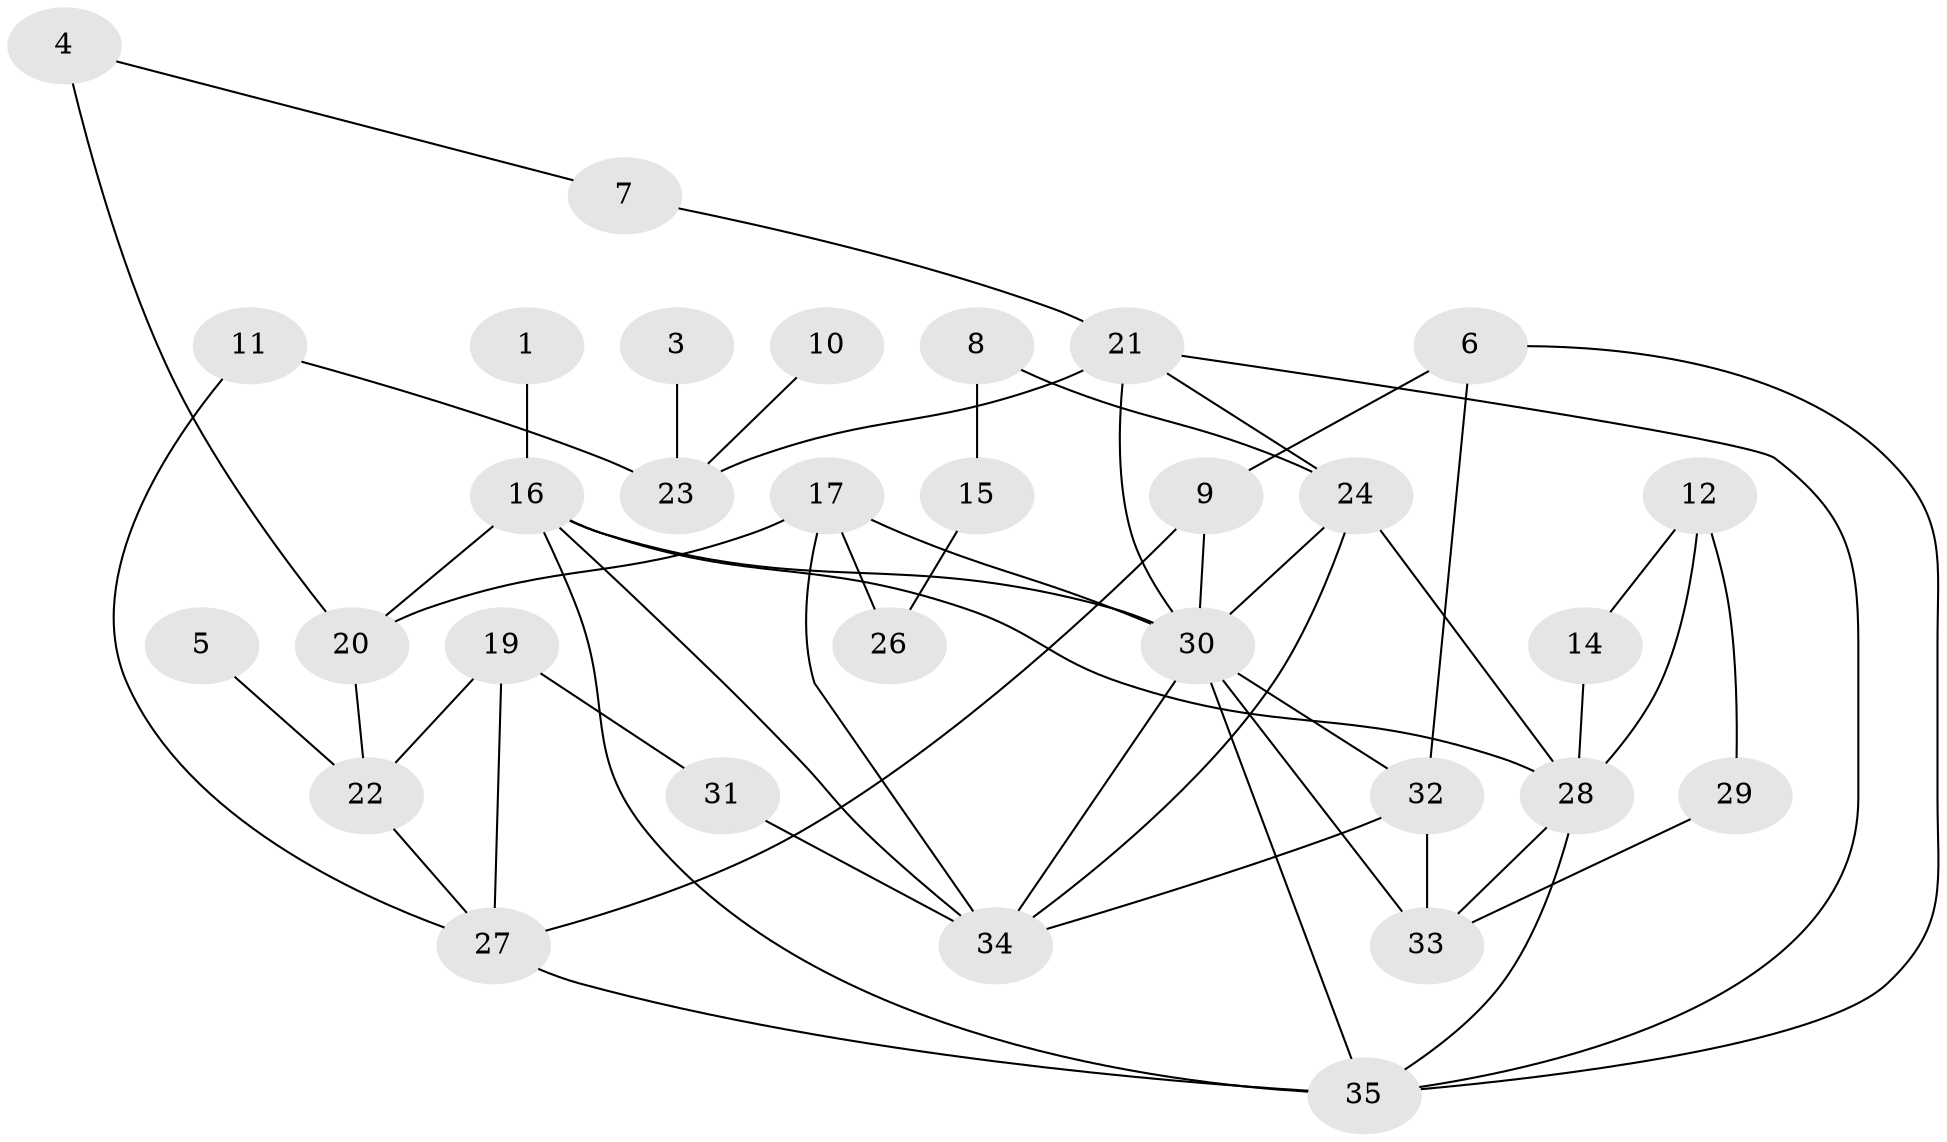 // original degree distribution, {1: 0.15942028985507245, 2: 0.30434782608695654, 5: 0.043478260869565216, 0: 0.028985507246376812, 3: 0.2463768115942029, 6: 0.07246376811594203, 8: 0.014492753623188406, 4: 0.11594202898550725, 7: 0.014492753623188406}
// Generated by graph-tools (version 1.1) at 2025/00/03/09/25 03:00:49]
// undirected, 31 vertices, 53 edges
graph export_dot {
graph [start="1"]
  node [color=gray90,style=filled];
  1;
  3;
  4;
  5;
  6;
  7;
  8;
  9;
  10;
  11;
  12;
  14;
  15;
  16;
  17;
  19;
  20;
  21;
  22;
  23;
  24;
  26;
  27;
  28;
  29;
  30;
  31;
  32;
  33;
  34;
  35;
  1 -- 16 [weight=1.0];
  3 -- 23 [weight=1.0];
  4 -- 7 [weight=1.0];
  4 -- 20 [weight=1.0];
  5 -- 22 [weight=1.0];
  6 -- 9 [weight=1.0];
  6 -- 32 [weight=1.0];
  6 -- 35 [weight=1.0];
  7 -- 21 [weight=1.0];
  8 -- 15 [weight=1.0];
  8 -- 24 [weight=1.0];
  9 -- 27 [weight=1.0];
  9 -- 30 [weight=1.0];
  10 -- 23 [weight=1.0];
  11 -- 23 [weight=1.0];
  11 -- 27 [weight=1.0];
  12 -- 14 [weight=1.0];
  12 -- 28 [weight=1.0];
  12 -- 29 [weight=1.0];
  14 -- 28 [weight=1.0];
  15 -- 26 [weight=1.0];
  16 -- 20 [weight=1.0];
  16 -- 28 [weight=1.0];
  16 -- 30 [weight=2.0];
  16 -- 34 [weight=1.0];
  16 -- 35 [weight=1.0];
  17 -- 20 [weight=1.0];
  17 -- 26 [weight=2.0];
  17 -- 30 [weight=1.0];
  17 -- 34 [weight=1.0];
  19 -- 22 [weight=1.0];
  19 -- 27 [weight=1.0];
  19 -- 31 [weight=2.0];
  20 -- 22 [weight=1.0];
  21 -- 23 [weight=1.0];
  21 -- 24 [weight=2.0];
  21 -- 30 [weight=3.0];
  21 -- 35 [weight=1.0];
  22 -- 27 [weight=1.0];
  24 -- 28 [weight=1.0];
  24 -- 30 [weight=2.0];
  24 -- 34 [weight=1.0];
  27 -- 35 [weight=1.0];
  28 -- 33 [weight=1.0];
  28 -- 35 [weight=1.0];
  29 -- 33 [weight=1.0];
  30 -- 32 [weight=1.0];
  30 -- 33 [weight=2.0];
  30 -- 34 [weight=1.0];
  30 -- 35 [weight=1.0];
  31 -- 34 [weight=2.0];
  32 -- 33 [weight=1.0];
  32 -- 34 [weight=1.0];
}
